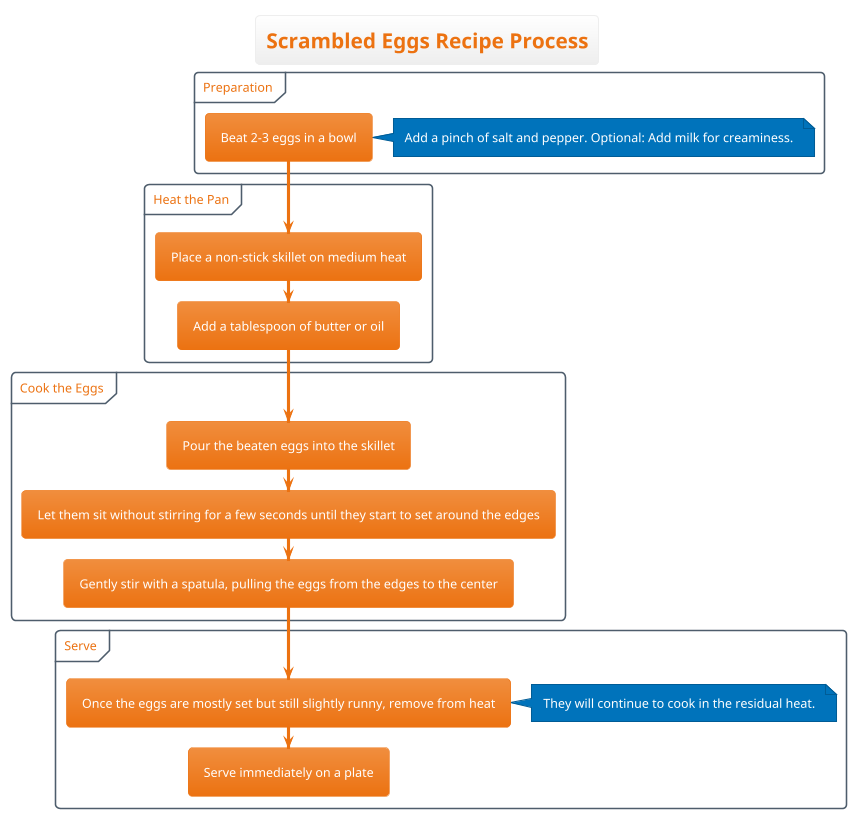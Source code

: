 @startuml
!theme aws-orange

title Scrambled Eggs Recipe Process

group Preparation
    :Beat 2-3 eggs in a bowl;
    note right: Add a pinch of salt and pepper. Optional: Add milk for creaminess.
end group

group Heat the Pan
    :Place a non-stick skillet on medium heat;
    :Add a tablespoon of butter or oil;
end group

group Cook the Eggs
    :Pour the beaten eggs into the skillet;
    :Let them sit without stirring for a few seconds until they start to set around the edges;
    :Gently stir with a spatula, pulling the eggs from the edges to the center;
end group

group Serve
    :Once the eggs are mostly set but still slightly runny, remove from heat;
    note right: They will continue to cook in the residual heat.
    :Serve immediately on a plate;
end group

@enduml